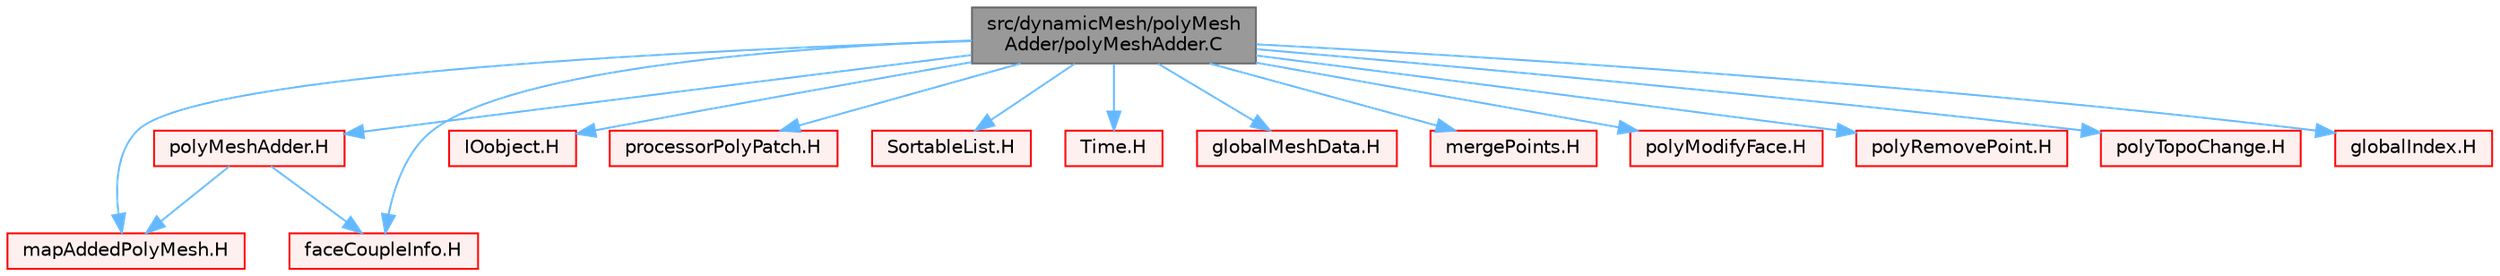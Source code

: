 digraph "src/dynamicMesh/polyMeshAdder/polyMeshAdder.C"
{
 // LATEX_PDF_SIZE
  bgcolor="transparent";
  edge [fontname=Helvetica,fontsize=10,labelfontname=Helvetica,labelfontsize=10];
  node [fontname=Helvetica,fontsize=10,shape=box,height=0.2,width=0.4];
  Node1 [id="Node000001",label="src/dynamicMesh/polyMesh\lAdder/polyMeshAdder.C",height=0.2,width=0.4,color="gray40", fillcolor="grey60", style="filled", fontcolor="black",tooltip=" "];
  Node1 -> Node2 [id="edge1_Node000001_Node000002",color="steelblue1",style="solid",tooltip=" "];
  Node2 [id="Node000002",label="polyMeshAdder.H",height=0.2,width=0.4,color="red", fillcolor="#FFF0F0", style="filled",URL="$polyMeshAdder_8H.html",tooltip=" "];
  Node2 -> Node280 [id="edge2_Node000002_Node000280",color="steelblue1",style="solid",tooltip=" "];
  Node280 [id="Node000280",label="mapAddedPolyMesh.H",height=0.2,width=0.4,color="red", fillcolor="#FFF0F0", style="filled",URL="$mapAddedPolyMesh_8H.html",tooltip=" "];
  Node2 -> Node281 [id="edge3_Node000002_Node000281",color="steelblue1",style="solid",tooltip=" "];
  Node281 [id="Node000281",label="faceCoupleInfo.H",height=0.2,width=0.4,color="red", fillcolor="#FFF0F0", style="filled",URL="$faceCoupleInfo_8H.html",tooltip=" "];
  Node1 -> Node280 [id="edge4_Node000001_Node000280",color="steelblue1",style="solid",tooltip=" "];
  Node1 -> Node111 [id="edge5_Node000001_Node000111",color="steelblue1",style="solid",tooltip=" "];
  Node111 [id="Node000111",label="IOobject.H",height=0.2,width=0.4,color="red", fillcolor="#FFF0F0", style="filled",URL="$IOobject_8H.html",tooltip=" "];
  Node1 -> Node281 [id="edge6_Node000001_Node000281",color="steelblue1",style="solid",tooltip=" "];
  Node1 -> Node284 [id="edge7_Node000001_Node000284",color="steelblue1",style="solid",tooltip=" "];
  Node284 [id="Node000284",label="processorPolyPatch.H",height=0.2,width=0.4,color="red", fillcolor="#FFF0F0", style="filled",URL="$processorPolyPatch_8H.html",tooltip=" "];
  Node1 -> Node290 [id="edge8_Node000001_Node000290",color="steelblue1",style="solid",tooltip=" "];
  Node290 [id="Node000290",label="SortableList.H",height=0.2,width=0.4,color="red", fillcolor="#FFF0F0", style="filled",URL="$SortableList_8H.html",tooltip=" "];
  Node1 -> Node291 [id="edge9_Node000001_Node000291",color="steelblue1",style="solid",tooltip=" "];
  Node291 [id="Node000291",label="Time.H",height=0.2,width=0.4,color="red", fillcolor="#FFF0F0", style="filled",URL="$Time_8H.html",tooltip=" "];
  Node1 -> Node348 [id="edge10_Node000001_Node000348",color="steelblue1",style="solid",tooltip=" "];
  Node348 [id="Node000348",label="globalMeshData.H",height=0.2,width=0.4,color="red", fillcolor="#FFF0F0", style="filled",URL="$globalMeshData_8H.html",tooltip=" "];
  Node1 -> Node351 [id="edge11_Node000001_Node000351",color="steelblue1",style="solid",tooltip=" "];
  Node351 [id="Node000351",label="mergePoints.H",height=0.2,width=0.4,color="red", fillcolor="#FFF0F0", style="filled",URL="$mergePoints_8H.html",tooltip="Geometric merging of points. See below."];
  Node1 -> Node352 [id="edge12_Node000001_Node000352",color="steelblue1",style="solid",tooltip=" "];
  Node352 [id="Node000352",label="polyModifyFace.H",height=0.2,width=0.4,color="red", fillcolor="#FFF0F0", style="filled",URL="$polyModifyFace_8H.html",tooltip=" "];
  Node1 -> Node354 [id="edge13_Node000001_Node000354",color="steelblue1",style="solid",tooltip=" "];
  Node354 [id="Node000354",label="polyRemovePoint.H",height=0.2,width=0.4,color="red", fillcolor="#FFF0F0", style="filled",URL="$polyRemovePoint_8H.html",tooltip=" "];
  Node1 -> Node355 [id="edge14_Node000001_Node000355",color="steelblue1",style="solid",tooltip=" "];
  Node355 [id="Node000355",label="polyTopoChange.H",height=0.2,width=0.4,color="red", fillcolor="#FFF0F0", style="filled",URL="$polyTopoChange_8H.html",tooltip=" "];
  Node1 -> Node357 [id="edge15_Node000001_Node000357",color="steelblue1",style="solid",tooltip=" "];
  Node357 [id="Node000357",label="globalIndex.H",height=0.2,width=0.4,color="red", fillcolor="#FFF0F0", style="filled",URL="$globalIndex_8H.html",tooltip=" "];
}
